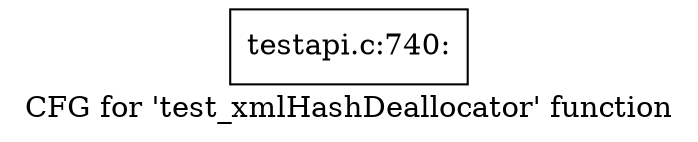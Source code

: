 digraph "CFG for 'test_xmlHashDeallocator' function" {
	label="CFG for 'test_xmlHashDeallocator' function";

	Node0x45fab90 [shape=record,label="{testapi.c:740:}"];
}
